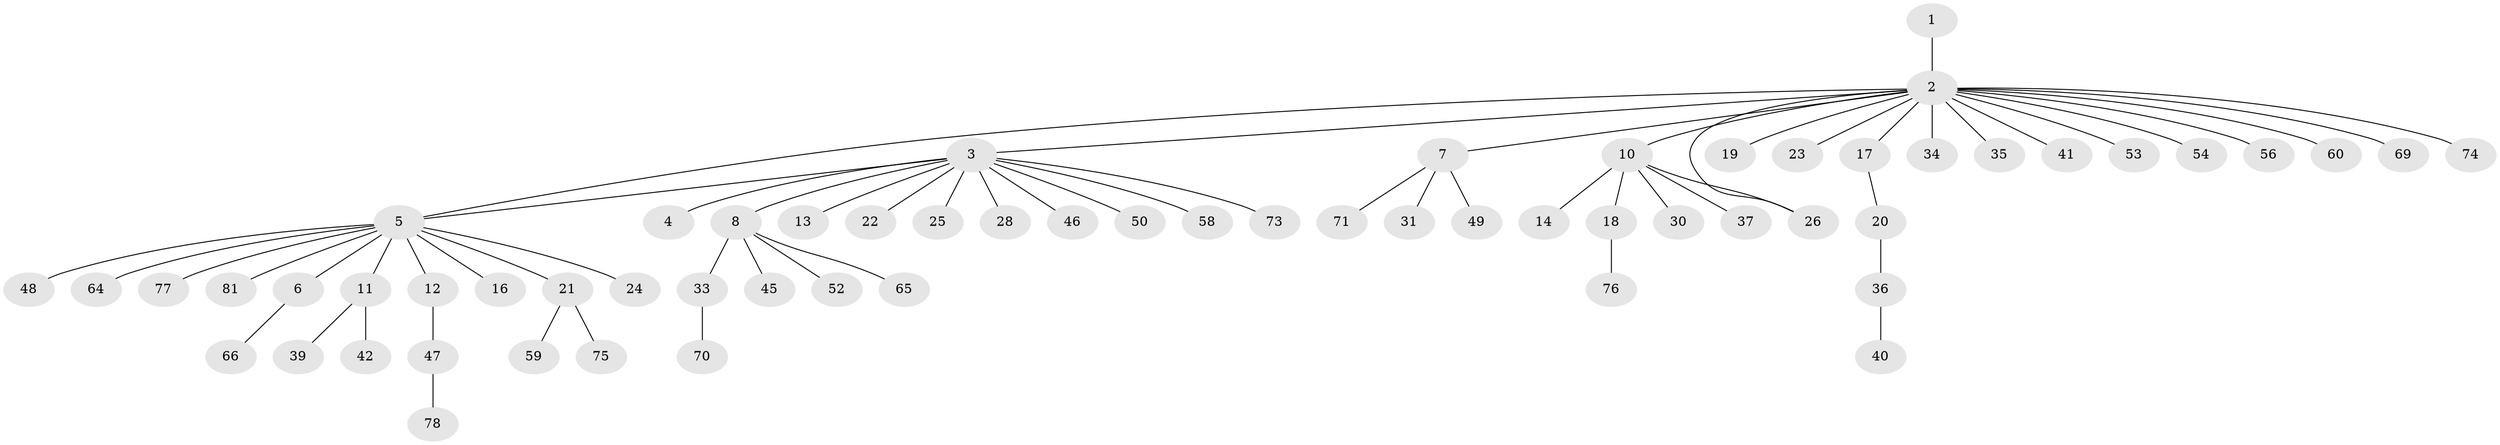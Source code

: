 // original degree distribution, {1: 0.6296296296296297, 19: 0.012345679012345678, 13: 0.012345679012345678, 9: 0.012345679012345678, 2: 0.2345679012345679, 5: 0.012345679012345678, 6: 0.024691358024691357, 7: 0.012345679012345678, 3: 0.04938271604938271}
// Generated by graph-tools (version 1.1) at 2025/41/03/06/25 10:41:45]
// undirected, 62 vertices, 63 edges
graph export_dot {
graph [start="1"]
  node [color=gray90,style=filled];
  1;
  2 [super="+38"];
  3 [super="+72"];
  4;
  5 [super="+9"];
  6;
  7 [super="+32"];
  8 [super="+80"];
  10 [super="+29"];
  11 [super="+15"];
  12;
  13 [super="+68"];
  14 [super="+79"];
  16;
  17;
  18 [super="+67"];
  19 [super="+62"];
  20 [super="+43"];
  21 [super="+55"];
  22;
  23;
  24 [super="+27"];
  25 [super="+44"];
  26;
  28 [super="+61"];
  30;
  31;
  33;
  34;
  35;
  36;
  37;
  39;
  40;
  41 [super="+51"];
  42 [super="+63"];
  45;
  46;
  47 [super="+57"];
  48;
  49;
  50;
  52;
  53;
  54;
  56;
  58;
  59;
  60;
  64;
  65;
  66;
  69;
  70;
  71;
  73;
  74;
  75;
  76;
  77;
  78;
  81;
  1 -- 2;
  2 -- 3;
  2 -- 5;
  2 -- 7;
  2 -- 10;
  2 -- 17;
  2 -- 19;
  2 -- 23;
  2 -- 26;
  2 -- 34;
  2 -- 35;
  2 -- 41;
  2 -- 53;
  2 -- 54;
  2 -- 56;
  2 -- 60;
  2 -- 69;
  2 -- 74;
  3 -- 4;
  3 -- 8;
  3 -- 13;
  3 -- 22;
  3 -- 25;
  3 -- 28;
  3 -- 46;
  3 -- 50;
  3 -- 58;
  3 -- 73;
  3 -- 5;
  5 -- 6;
  5 -- 16;
  5 -- 21;
  5 -- 24;
  5 -- 48;
  5 -- 77;
  5 -- 64;
  5 -- 81;
  5 -- 11;
  5 -- 12;
  6 -- 66;
  7 -- 31;
  7 -- 49;
  7 -- 71;
  8 -- 33;
  8 -- 45;
  8 -- 52;
  8 -- 65;
  10 -- 14;
  10 -- 18;
  10 -- 26;
  10 -- 37;
  10 -- 30;
  11 -- 42;
  11 -- 39;
  12 -- 47;
  17 -- 20;
  18 -- 76;
  20 -- 36;
  21 -- 59;
  21 -- 75;
  33 -- 70;
  36 -- 40;
  47 -- 78;
}

